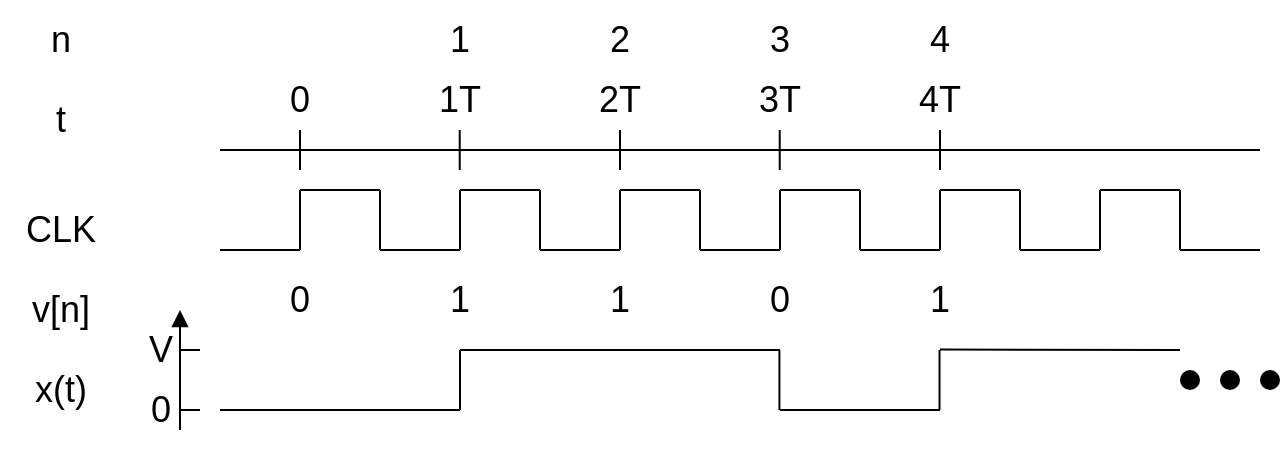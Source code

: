 <mxfile version="20.3.0" type="device"><diagram id="beQYVp4YfZyQ-SN4NG_t" name="Page-1"><mxGraphModel dx="2035" dy="714" grid="1" gridSize="10" guides="1" tooltips="1" connect="1" arrows="1" fold="1" page="1" pageScale="1" pageWidth="850" pageHeight="1100" math="0" shadow="0"><root><mxCell id="0"/><mxCell id="1" parent="0"/><mxCell id="9OliOdb4k8JevgCcYvgz-1" value="" style="endArrow=none;html=1;rounded=0;" edge="1" parent="1"><mxGeometry width="50" height="50" relative="1" as="geometry"><mxPoint x="40" y="320" as="sourcePoint"/><mxPoint x="560" y="320" as="targetPoint"/></mxGeometry></mxCell><mxCell id="9OliOdb4k8JevgCcYvgz-2" value="" style="endArrow=none;html=1;rounded=0;" edge="1" parent="1"><mxGeometry width="50" height="50" relative="1" as="geometry"><mxPoint x="40" y="370" as="sourcePoint"/><mxPoint x="80" y="370" as="targetPoint"/></mxGeometry></mxCell><mxCell id="9OliOdb4k8JevgCcYvgz-3" value="" style="endArrow=none;html=1;rounded=0;" edge="1" parent="1"><mxGeometry width="50" height="50" relative="1" as="geometry"><mxPoint x="120" y="370" as="sourcePoint"/><mxPoint x="160" y="370" as="targetPoint"/></mxGeometry></mxCell><mxCell id="9OliOdb4k8JevgCcYvgz-4" value="" style="endArrow=none;html=1;rounded=0;" edge="1" parent="1"><mxGeometry width="50" height="50" relative="1" as="geometry"><mxPoint x="200" y="370" as="sourcePoint"/><mxPoint x="240" y="370" as="targetPoint"/></mxGeometry></mxCell><mxCell id="9OliOdb4k8JevgCcYvgz-5" value="" style="endArrow=none;html=1;rounded=0;" edge="1" parent="1"><mxGeometry width="50" height="50" relative="1" as="geometry"><mxPoint x="280" y="370" as="sourcePoint"/><mxPoint x="320" y="370" as="targetPoint"/></mxGeometry></mxCell><mxCell id="9OliOdb4k8JevgCcYvgz-6" value="" style="endArrow=none;html=1;rounded=0;" edge="1" parent="1"><mxGeometry width="50" height="50" relative="1" as="geometry"><mxPoint x="80" y="340" as="sourcePoint"/><mxPoint x="80" y="370" as="targetPoint"/></mxGeometry></mxCell><mxCell id="9OliOdb4k8JevgCcYvgz-7" value="" style="endArrow=none;html=1;rounded=0;" edge="1" parent="1"><mxGeometry width="50" height="50" relative="1" as="geometry"><mxPoint x="120" y="340" as="sourcePoint"/><mxPoint x="120" y="370" as="targetPoint"/></mxGeometry></mxCell><mxCell id="9OliOdb4k8JevgCcYvgz-8" value="" style="endArrow=none;html=1;rounded=0;" edge="1" parent="1"><mxGeometry width="50" height="50" relative="1" as="geometry"><mxPoint x="160" y="340" as="sourcePoint"/><mxPoint x="160" y="370" as="targetPoint"/></mxGeometry></mxCell><mxCell id="9OliOdb4k8JevgCcYvgz-9" value="" style="endArrow=none;html=1;rounded=0;" edge="1" parent="1"><mxGeometry width="50" height="50" relative="1" as="geometry"><mxPoint x="200" y="340" as="sourcePoint"/><mxPoint x="200" y="370" as="targetPoint"/></mxGeometry></mxCell><mxCell id="9OliOdb4k8JevgCcYvgz-10" value="" style="endArrow=none;html=1;rounded=0;" edge="1" parent="1"><mxGeometry width="50" height="50" relative="1" as="geometry"><mxPoint x="240" y="340" as="sourcePoint"/><mxPoint x="240" y="370" as="targetPoint"/></mxGeometry></mxCell><mxCell id="9OliOdb4k8JevgCcYvgz-11" value="" style="endArrow=none;html=1;rounded=0;" edge="1" parent="1"><mxGeometry width="50" height="50" relative="1" as="geometry"><mxPoint x="280" y="340" as="sourcePoint"/><mxPoint x="280" y="370" as="targetPoint"/></mxGeometry></mxCell><mxCell id="9OliOdb4k8JevgCcYvgz-12" value="" style="endArrow=none;html=1;rounded=0;" edge="1" parent="1"><mxGeometry width="50" height="50" relative="1" as="geometry"><mxPoint x="320" y="340" as="sourcePoint"/><mxPoint x="320" y="370" as="targetPoint"/></mxGeometry></mxCell><mxCell id="9OliOdb4k8JevgCcYvgz-13" value="" style="endArrow=none;html=1;rounded=0;" edge="1" parent="1"><mxGeometry width="50" height="50" relative="1" as="geometry"><mxPoint x="360" y="340" as="sourcePoint"/><mxPoint x="360" y="370" as="targetPoint"/></mxGeometry></mxCell><mxCell id="9OliOdb4k8JevgCcYvgz-14" value="" style="endArrow=none;html=1;rounded=0;" edge="1" parent="1"><mxGeometry width="50" height="50" relative="1" as="geometry"><mxPoint x="80" y="340" as="sourcePoint"/><mxPoint x="120" y="340" as="targetPoint"/></mxGeometry></mxCell><mxCell id="9OliOdb4k8JevgCcYvgz-15" value="" style="endArrow=none;html=1;rounded=0;" edge="1" parent="1"><mxGeometry width="50" height="50" relative="1" as="geometry"><mxPoint x="160" y="340" as="sourcePoint"/><mxPoint x="200" y="340" as="targetPoint"/></mxGeometry></mxCell><mxCell id="9OliOdb4k8JevgCcYvgz-16" value="" style="endArrow=none;html=1;rounded=0;" edge="1" parent="1"><mxGeometry width="50" height="50" relative="1" as="geometry"><mxPoint x="240" y="340" as="sourcePoint"/><mxPoint x="280" y="340" as="targetPoint"/></mxGeometry></mxCell><mxCell id="9OliOdb4k8JevgCcYvgz-17" value="" style="endArrow=none;html=1;rounded=0;" edge="1" parent="1"><mxGeometry width="50" height="50" relative="1" as="geometry"><mxPoint x="320" y="340" as="sourcePoint"/><mxPoint x="360" y="340" as="targetPoint"/></mxGeometry></mxCell><mxCell id="9OliOdb4k8JevgCcYvgz-18" value="" style="endArrow=none;html=1;rounded=0;" edge="1" parent="1"><mxGeometry width="50" height="50" relative="1" as="geometry"><mxPoint x="360" y="370" as="sourcePoint"/><mxPoint x="400" y="370" as="targetPoint"/></mxGeometry></mxCell><mxCell id="9OliOdb4k8JevgCcYvgz-19" value="" style="endArrow=none;html=1;rounded=0;" edge="1" parent="1"><mxGeometry width="50" height="50" relative="1" as="geometry"><mxPoint x="440" y="370" as="sourcePoint"/><mxPoint x="480" y="370" as="targetPoint"/></mxGeometry></mxCell><mxCell id="9OliOdb4k8JevgCcYvgz-20" value="" style="endArrow=none;html=1;rounded=0;" edge="1" parent="1"><mxGeometry width="50" height="50" relative="1" as="geometry"><mxPoint x="400" y="340" as="sourcePoint"/><mxPoint x="400" y="370" as="targetPoint"/></mxGeometry></mxCell><mxCell id="9OliOdb4k8JevgCcYvgz-21" value="" style="endArrow=none;html=1;rounded=0;" edge="1" parent="1"><mxGeometry width="50" height="50" relative="1" as="geometry"><mxPoint x="440" y="340" as="sourcePoint"/><mxPoint x="440" y="370" as="targetPoint"/></mxGeometry></mxCell><mxCell id="9OliOdb4k8JevgCcYvgz-22" value="" style="endArrow=none;html=1;rounded=0;" edge="1" parent="1"><mxGeometry width="50" height="50" relative="1" as="geometry"><mxPoint x="480" y="340" as="sourcePoint"/><mxPoint x="480" y="370" as="targetPoint"/></mxGeometry></mxCell><mxCell id="9OliOdb4k8JevgCcYvgz-23" value="" style="endArrow=none;html=1;rounded=0;" edge="1" parent="1"><mxGeometry width="50" height="50" relative="1" as="geometry"><mxPoint x="520" y="340" as="sourcePoint"/><mxPoint x="520" y="370" as="targetPoint"/></mxGeometry></mxCell><mxCell id="9OliOdb4k8JevgCcYvgz-24" value="" style="endArrow=none;html=1;rounded=0;" edge="1" parent="1"><mxGeometry width="50" height="50" relative="1" as="geometry"><mxPoint x="400" y="340" as="sourcePoint"/><mxPoint x="440" y="340" as="targetPoint"/></mxGeometry></mxCell><mxCell id="9OliOdb4k8JevgCcYvgz-25" value="" style="endArrow=none;html=1;rounded=0;" edge="1" parent="1"><mxGeometry width="50" height="50" relative="1" as="geometry"><mxPoint x="480" y="340" as="sourcePoint"/><mxPoint x="520" y="340" as="targetPoint"/></mxGeometry></mxCell><mxCell id="9OliOdb4k8JevgCcYvgz-26" value="" style="endArrow=none;html=1;rounded=0;" edge="1" parent="1"><mxGeometry width="50" height="50" relative="1" as="geometry"><mxPoint x="520" y="370" as="sourcePoint"/><mxPoint x="560" y="370" as="targetPoint"/></mxGeometry></mxCell><mxCell id="9OliOdb4k8JevgCcYvgz-30" value="0" style="text;html=1;strokeColor=none;fillColor=none;align=center;verticalAlign=middle;whiteSpace=wrap;rounded=0;fontSize=18;" vertex="1" parent="1"><mxGeometry x="50" y="380" width="60" height="30" as="geometry"/></mxCell><mxCell id="9OliOdb4k8JevgCcYvgz-31" value="1" style="text;html=1;strokeColor=none;fillColor=none;align=center;verticalAlign=middle;whiteSpace=wrap;rounded=0;fontSize=18;" vertex="1" parent="1"><mxGeometry x="130" y="380" width="60" height="30" as="geometry"/></mxCell><mxCell id="9OliOdb4k8JevgCcYvgz-34" value="1" style="text;html=1;strokeColor=none;fillColor=none;align=center;verticalAlign=middle;whiteSpace=wrap;rounded=0;fontSize=18;" vertex="1" parent="1"><mxGeometry x="210" y="380" width="60" height="30" as="geometry"/></mxCell><mxCell id="9OliOdb4k8JevgCcYvgz-35" value="0" style="text;html=1;strokeColor=none;fillColor=none;align=center;verticalAlign=middle;whiteSpace=wrap;rounded=0;fontSize=18;" vertex="1" parent="1"><mxGeometry x="290" y="380" width="60" height="30" as="geometry"/></mxCell><mxCell id="9OliOdb4k8JevgCcYvgz-40" value="1" style="text;html=1;strokeColor=none;fillColor=none;align=center;verticalAlign=middle;whiteSpace=wrap;rounded=0;fontSize=18;" vertex="1" parent="1"><mxGeometry x="370" y="380" width="60" height="30" as="geometry"/></mxCell><mxCell id="9OliOdb4k8JevgCcYvgz-44" value="" style="endArrow=none;html=1;rounded=0;" edge="1" parent="1"><mxGeometry width="50" height="50" relative="1" as="geometry"><mxPoint x="40" y="450" as="sourcePoint"/><mxPoint x="160" y="450" as="targetPoint"/></mxGeometry></mxCell><mxCell id="9OliOdb4k8JevgCcYvgz-45" value="" style="endArrow=none;html=1;rounded=0;" edge="1" parent="1"><mxGeometry width="50" height="50" relative="1" as="geometry"><mxPoint x="160" y="420" as="sourcePoint"/><mxPoint x="160" y="450" as="targetPoint"/></mxGeometry></mxCell><mxCell id="9OliOdb4k8JevgCcYvgz-46" value="" style="endArrow=none;html=1;rounded=0;" edge="1" parent="1"><mxGeometry width="50" height="50" relative="1" as="geometry"><mxPoint x="319.71" y="420" as="sourcePoint"/><mxPoint x="319.71" y="450" as="targetPoint"/></mxGeometry></mxCell><mxCell id="9OliOdb4k8JevgCcYvgz-47" value="" style="endArrow=none;html=1;rounded=0;" edge="1" parent="1"><mxGeometry width="50" height="50" relative="1" as="geometry"><mxPoint x="160" y="420" as="sourcePoint"/><mxPoint x="320" y="420" as="targetPoint"/></mxGeometry></mxCell><mxCell id="9OliOdb4k8JevgCcYvgz-48" value="" style="endArrow=none;html=1;rounded=0;" edge="1" parent="1"><mxGeometry width="50" height="50" relative="1" as="geometry"><mxPoint x="320" y="450" as="sourcePoint"/><mxPoint x="400" y="450" as="targetPoint"/></mxGeometry></mxCell><mxCell id="9OliOdb4k8JevgCcYvgz-49" value="" style="endArrow=none;html=1;rounded=0;" edge="1" parent="1"><mxGeometry width="50" height="50" relative="1" as="geometry"><mxPoint x="400" y="419.76" as="sourcePoint"/><mxPoint x="520" y="420" as="targetPoint"/></mxGeometry></mxCell><mxCell id="9OliOdb4k8JevgCcYvgz-50" value="" style="endArrow=none;html=1;rounded=0;" edge="1" parent="1"><mxGeometry width="50" height="50" relative="1" as="geometry"><mxPoint x="399.76" y="420" as="sourcePoint"/><mxPoint x="399.76" y="450" as="targetPoint"/></mxGeometry></mxCell><mxCell id="9OliOdb4k8JevgCcYvgz-51" value="" style="endArrow=none;html=1;rounded=0;endFill=0;startArrow=block;startFill=1;" edge="1" parent="1"><mxGeometry width="50" height="50" relative="1" as="geometry"><mxPoint x="20" y="400" as="sourcePoint"/><mxPoint x="20" y="460" as="targetPoint"/><Array as="points"><mxPoint x="20" y="430"/></Array></mxGeometry></mxCell><mxCell id="9OliOdb4k8JevgCcYvgz-52" value="" style="endArrow=none;html=1;rounded=0;fontSize=18;" edge="1" parent="1"><mxGeometry width="50" height="50" relative="1" as="geometry"><mxPoint x="20" y="420" as="sourcePoint"/><mxPoint x="30" y="420" as="targetPoint"/></mxGeometry></mxCell><mxCell id="9OliOdb4k8JevgCcYvgz-53" value="" style="endArrow=none;html=1;rounded=0;fontSize=18;" edge="1" parent="1"><mxGeometry width="50" height="50" relative="1" as="geometry"><mxPoint x="20" y="450" as="sourcePoint"/><mxPoint x="30" y="450" as="targetPoint"/><Array as="points"><mxPoint x="20" y="450"/></Array></mxGeometry></mxCell><mxCell id="9OliOdb4k8JevgCcYvgz-54" value="V" style="text;html=1;align=center;verticalAlign=middle;resizable=0;points=[];autosize=1;strokeColor=none;fillColor=none;fontSize=18;" vertex="1" parent="1"><mxGeometry x="-10" y="400" width="40" height="40" as="geometry"/></mxCell><mxCell id="9OliOdb4k8JevgCcYvgz-55" value="0" style="text;html=1;align=center;verticalAlign=middle;resizable=0;points=[];autosize=1;strokeColor=none;fillColor=none;fontSize=18;" vertex="1" parent="1"><mxGeometry x="-5" y="430" width="30" height="40" as="geometry"/></mxCell><mxCell id="9OliOdb4k8JevgCcYvgz-56" value="" style="endArrow=none;html=1;rounded=0;fontSize=18;" edge="1" parent="1"><mxGeometry width="50" height="50" relative="1" as="geometry"><mxPoint x="80" y="330" as="sourcePoint"/><mxPoint x="80" y="310" as="targetPoint"/></mxGeometry></mxCell><mxCell id="9OliOdb4k8JevgCcYvgz-57" value="" style="endArrow=none;html=1;rounded=0;fontSize=18;" edge="1" parent="1"><mxGeometry width="50" height="50" relative="1" as="geometry"><mxPoint x="159.86" y="330" as="sourcePoint"/><mxPoint x="159.86" y="310" as="targetPoint"/></mxGeometry></mxCell><mxCell id="9OliOdb4k8JevgCcYvgz-58" value="" style="endArrow=none;html=1;rounded=0;fontSize=18;" edge="1" parent="1"><mxGeometry width="50" height="50" relative="1" as="geometry"><mxPoint x="240" y="330" as="sourcePoint"/><mxPoint x="240" y="310" as="targetPoint"/></mxGeometry></mxCell><mxCell id="9OliOdb4k8JevgCcYvgz-59" value="" style="endArrow=none;html=1;rounded=0;fontSize=18;" edge="1" parent="1"><mxGeometry width="50" height="50" relative="1" as="geometry"><mxPoint x="319.86" y="330" as="sourcePoint"/><mxPoint x="319.86" y="310" as="targetPoint"/></mxGeometry></mxCell><mxCell id="9OliOdb4k8JevgCcYvgz-60" value="" style="endArrow=none;html=1;rounded=0;fontSize=18;" edge="1" parent="1"><mxGeometry width="50" height="50" relative="1" as="geometry"><mxPoint x="400" y="330" as="sourcePoint"/><mxPoint x="400" y="310" as="targetPoint"/></mxGeometry></mxCell><mxCell id="9OliOdb4k8JevgCcYvgz-64" value="0" style="text;html=1;strokeColor=none;fillColor=none;align=center;verticalAlign=middle;whiteSpace=wrap;rounded=0;fontSize=18;" vertex="1" parent="1"><mxGeometry x="50" y="280" width="60" height="30" as="geometry"/></mxCell><mxCell id="9OliOdb4k8JevgCcYvgz-65" value="1T" style="text;html=1;strokeColor=none;fillColor=none;align=center;verticalAlign=middle;whiteSpace=wrap;rounded=0;fontSize=18;" vertex="1" parent="1"><mxGeometry x="130" y="280" width="60" height="30" as="geometry"/></mxCell><mxCell id="9OliOdb4k8JevgCcYvgz-66" value="2T" style="text;html=1;strokeColor=none;fillColor=none;align=center;verticalAlign=middle;whiteSpace=wrap;rounded=0;fontSize=18;" vertex="1" parent="1"><mxGeometry x="210" y="280" width="60" height="30" as="geometry"/></mxCell><mxCell id="9OliOdb4k8JevgCcYvgz-67" value="3T" style="text;html=1;strokeColor=none;fillColor=none;align=center;verticalAlign=middle;whiteSpace=wrap;rounded=0;fontSize=18;" vertex="1" parent="1"><mxGeometry x="290" y="280" width="60" height="30" as="geometry"/></mxCell><mxCell id="9OliOdb4k8JevgCcYvgz-68" value="4T" style="text;html=1;strokeColor=none;fillColor=none;align=center;verticalAlign=middle;whiteSpace=wrap;rounded=0;fontSize=18;" vertex="1" parent="1"><mxGeometry x="370" y="280" width="60" height="30" as="geometry"/></mxCell><mxCell id="9OliOdb4k8JevgCcYvgz-71" value="" style="ellipse;fillColor=#000000;strokeColor=none;fontSize=18;" vertex="1" parent="1"><mxGeometry x="520" y="430" width="10" height="10" as="geometry"/></mxCell><mxCell id="9OliOdb4k8JevgCcYvgz-72" value="" style="ellipse;fillColor=#000000;strokeColor=none;fontSize=18;" vertex="1" parent="1"><mxGeometry x="540" y="430" width="10" height="10" as="geometry"/></mxCell><mxCell id="9OliOdb4k8JevgCcYvgz-73" value="" style="ellipse;fillColor=#000000;strokeColor=none;fontSize=18;" vertex="1" parent="1"><mxGeometry x="560" y="430" width="10" height="10" as="geometry"/></mxCell><mxCell id="9OliOdb4k8JevgCcYvgz-74" value="1" style="text;html=1;strokeColor=none;fillColor=none;align=center;verticalAlign=middle;whiteSpace=wrap;rounded=0;fontSize=18;" vertex="1" parent="1"><mxGeometry x="130" y="250" width="60" height="30" as="geometry"/></mxCell><mxCell id="9OliOdb4k8JevgCcYvgz-75" value="2" style="text;html=1;strokeColor=none;fillColor=none;align=center;verticalAlign=middle;whiteSpace=wrap;rounded=0;fontSize=18;" vertex="1" parent="1"><mxGeometry x="210" y="250" width="60" height="30" as="geometry"/></mxCell><mxCell id="9OliOdb4k8JevgCcYvgz-76" value="3" style="text;html=1;strokeColor=none;fillColor=none;align=center;verticalAlign=middle;whiteSpace=wrap;rounded=0;fontSize=18;" vertex="1" parent="1"><mxGeometry x="290" y="250" width="60" height="30" as="geometry"/></mxCell><mxCell id="9OliOdb4k8JevgCcYvgz-77" value="4" style="text;html=1;strokeColor=none;fillColor=none;align=center;verticalAlign=middle;whiteSpace=wrap;rounded=0;fontSize=18;" vertex="1" parent="1"><mxGeometry x="370" y="250" width="60" height="30" as="geometry"/></mxCell><mxCell id="9OliOdb4k8JevgCcYvgz-78" value="n" style="text;html=1;align=center;verticalAlign=middle;resizable=0;points=[];autosize=1;strokeColor=none;fillColor=none;fontSize=18;" vertex="1" parent="1"><mxGeometry x="-55" y="245" width="30" height="40" as="geometry"/></mxCell><mxCell id="9OliOdb4k8JevgCcYvgz-79" value="t" style="text;html=1;align=center;verticalAlign=middle;resizable=0;points=[];autosize=1;strokeColor=none;fillColor=none;fontSize=18;" vertex="1" parent="1"><mxGeometry x="-55" y="285" width="30" height="40" as="geometry"/></mxCell><mxCell id="9OliOdb4k8JevgCcYvgz-80" value="CLK" style="text;html=1;align=center;verticalAlign=middle;resizable=0;points=[];autosize=1;strokeColor=none;fillColor=none;fontSize=18;" vertex="1" parent="1"><mxGeometry x="-70" y="340" width="60" height="40" as="geometry"/></mxCell><mxCell id="9OliOdb4k8JevgCcYvgz-81" value="v[n]" style="text;html=1;align=center;verticalAlign=middle;resizable=0;points=[];autosize=1;strokeColor=none;fillColor=none;fontSize=18;" vertex="1" parent="1"><mxGeometry x="-65" y="380" width="50" height="40" as="geometry"/></mxCell><mxCell id="9OliOdb4k8JevgCcYvgz-82" value="x(t)" style="text;html=1;align=center;verticalAlign=middle;resizable=0;points=[];autosize=1;strokeColor=none;fillColor=none;fontSize=18;" vertex="1" parent="1"><mxGeometry x="-65" y="420" width="50" height="40" as="geometry"/></mxCell></root></mxGraphModel></diagram></mxfile>